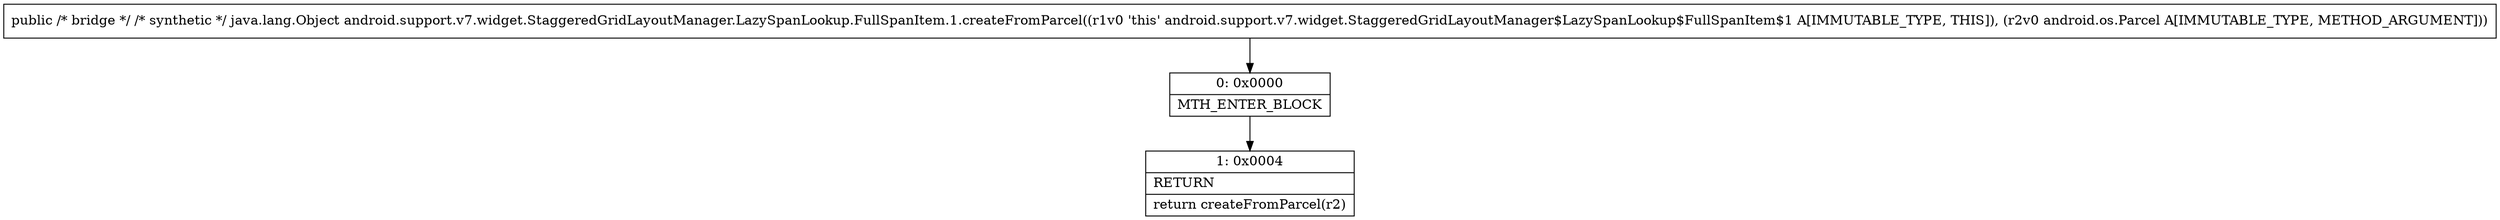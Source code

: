 digraph "CFG forandroid.support.v7.widget.StaggeredGridLayoutManager.LazySpanLookup.FullSpanItem.1.createFromParcel(Landroid\/os\/Parcel;)Ljava\/lang\/Object;" {
Node_0 [shape=record,label="{0\:\ 0x0000|MTH_ENTER_BLOCK\l}"];
Node_1 [shape=record,label="{1\:\ 0x0004|RETURN\l|return createFromParcel(r2)\l}"];
MethodNode[shape=record,label="{public \/* bridge *\/ \/* synthetic *\/ java.lang.Object android.support.v7.widget.StaggeredGridLayoutManager.LazySpanLookup.FullSpanItem.1.createFromParcel((r1v0 'this' android.support.v7.widget.StaggeredGridLayoutManager$LazySpanLookup$FullSpanItem$1 A[IMMUTABLE_TYPE, THIS]), (r2v0 android.os.Parcel A[IMMUTABLE_TYPE, METHOD_ARGUMENT])) }"];
MethodNode -> Node_0;
Node_0 -> Node_1;
}

